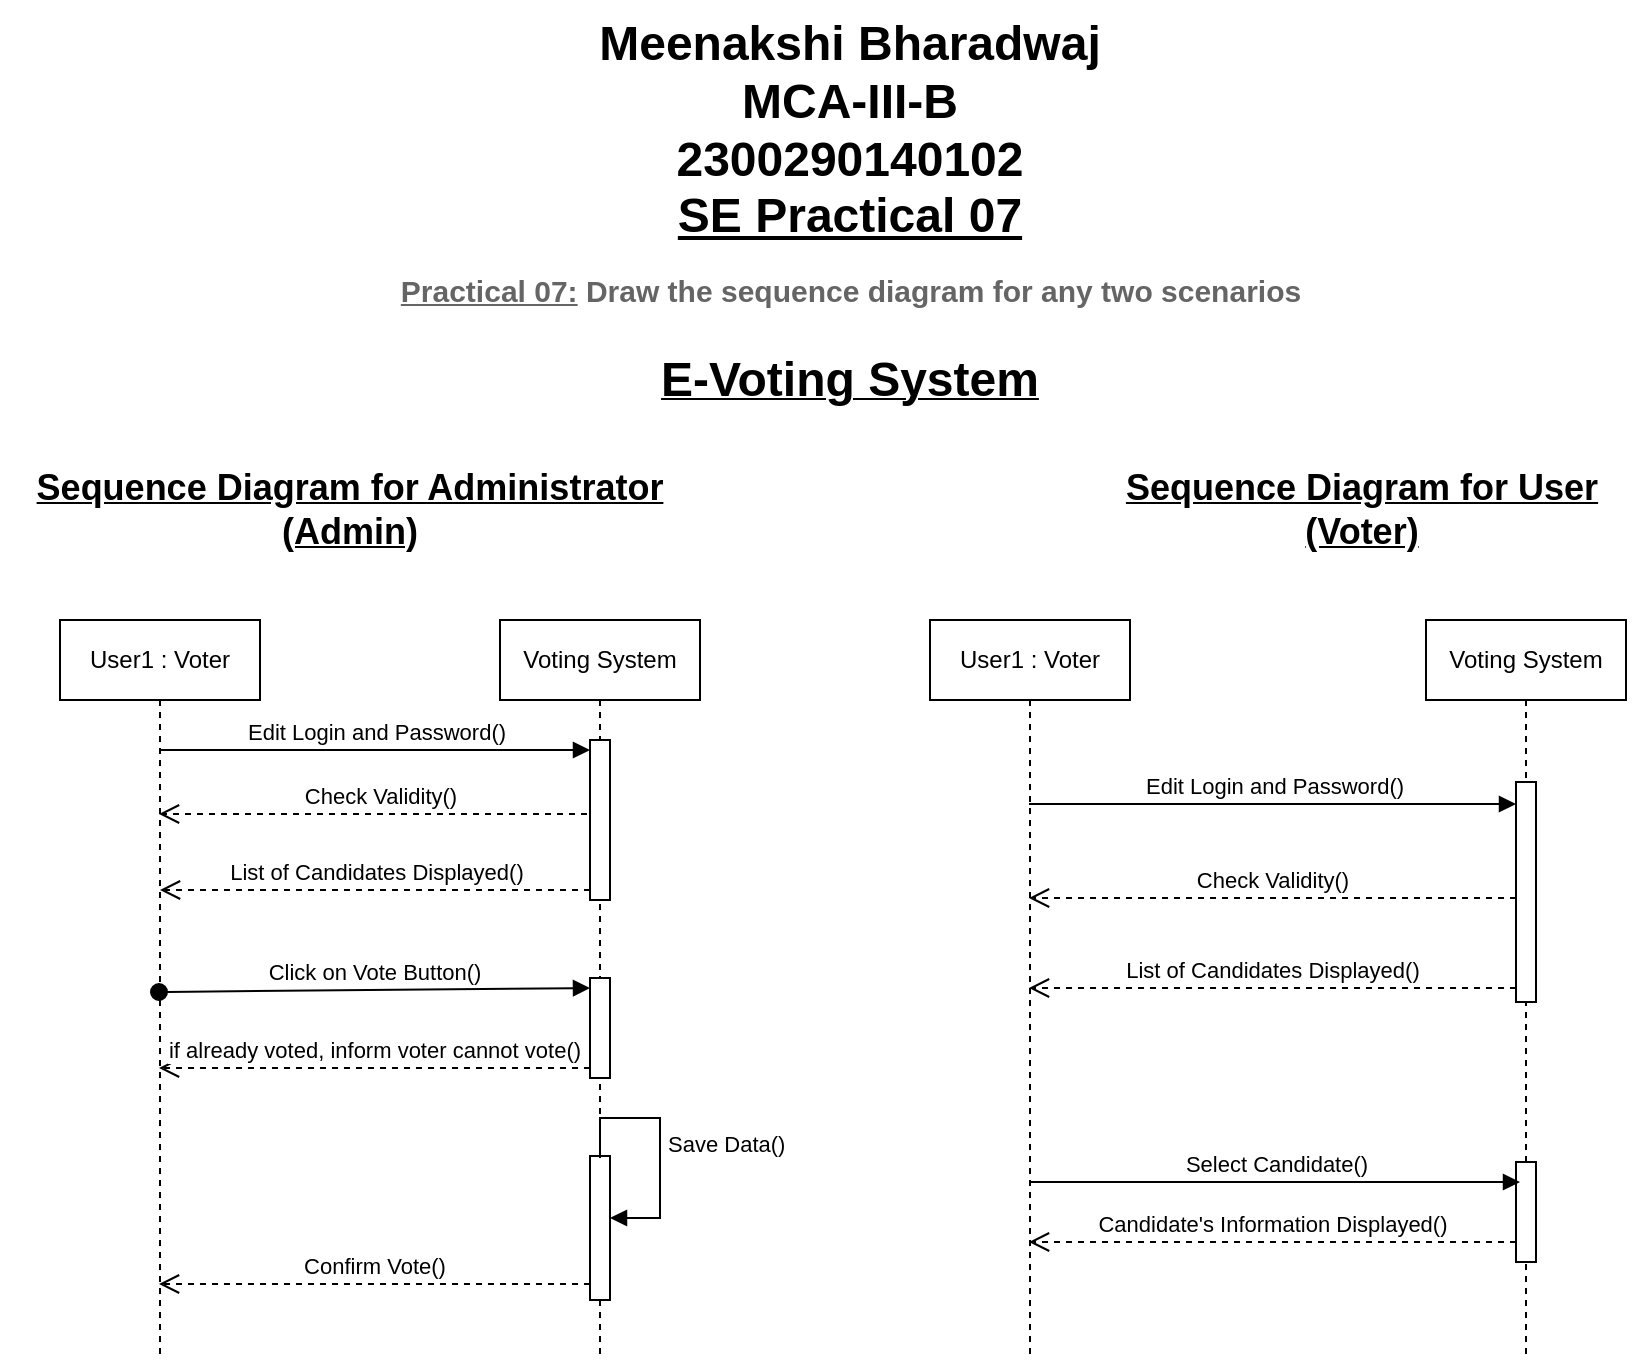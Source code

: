 <mxfile version="24.8.1">
  <diagram name="Page-1" id="UcZs8nigwEiz8f8sDLPM">
    <mxGraphModel dx="1824" dy="422" grid="1" gridSize="10" guides="1" tooltips="1" connect="1" arrows="1" fold="1" page="1" pageScale="1" pageWidth="850" pageHeight="1100" math="0" shadow="0">
      <root>
        <mxCell id="0" />
        <mxCell id="1" parent="0" />
        <mxCell id="XL-E2fBatTasfV7Rm5Hk-4" value="&lt;b&gt;&lt;u&gt;&lt;font style=&quot;font-size: 24px;&quot;&gt;E-Voting System&lt;/font&gt;&lt;/u&gt;&lt;/b&gt;" style="text;html=1;align=center;verticalAlign=middle;whiteSpace=wrap;rounded=0;" vertex="1" parent="1">
          <mxGeometry x="-565" y="164" width="280" height="51" as="geometry" />
        </mxCell>
        <mxCell id="XL-E2fBatTasfV7Rm5Hk-5" value="&lt;font style=&quot;font-size: 24px;&quot;&gt;&lt;b&gt;Meenakshi Bharadwaj&lt;/b&gt;&lt;/font&gt;&lt;div&gt;&lt;font style=&quot;font-size: 24px;&quot;&gt;&lt;b&gt;MCA-III-B&lt;/b&gt;&lt;/font&gt;&lt;/div&gt;&lt;div&gt;&lt;font style=&quot;font-size: 24px;&quot;&gt;&lt;b&gt;2300290140102&lt;/b&gt;&lt;/font&gt;&lt;/div&gt;&lt;div&gt;&lt;font style=&quot;font-size: 24px;&quot;&gt;&lt;b&gt;&lt;u&gt;SE Practical 07&lt;/u&gt;&lt;/b&gt;&lt;/font&gt;&lt;/div&gt;" style="text;html=1;align=center;verticalAlign=middle;whiteSpace=wrap;rounded=0;" vertex="1" parent="1">
          <mxGeometry x="-825" width="800" height="130" as="geometry" />
        </mxCell>
        <mxCell id="XL-E2fBatTasfV7Rm5Hk-6" value="&lt;span style=&quot;color: rgb(101, 101, 101); font-family: &amp;quot;Century Gothic&amp;quot;, Arial, Helvetica, sans-serif; font-size: 15px; font-style: normal; font-variant-ligatures: normal; font-variant-caps: normal; letter-spacing: normal; orphans: 2; text-indent: 0px; text-transform: none; widows: 2; word-spacing: 0px; -webkit-text-stroke-width: 0px; white-space: normal; background-color: rgb(255, 255, 255); text-decoration-thickness: initial; text-decoration-style: initial; text-decoration-color: initial; float: none; display: inline !important;&quot;&gt;&lt;u&gt;Practical 07:&lt;/u&gt; Draw the sequence diagram for any two scenarios&lt;/span&gt;" style="text;whiteSpace=wrap;html=1;align=center;fontStyle=1" vertex="1" parent="1">
          <mxGeometry x="-712" y="130" width="575" height="40" as="geometry" />
        </mxCell>
        <mxCell id="XL-E2fBatTasfV7Rm5Hk-7" value="&lt;font style=&quot;font-size: 18px;&quot;&gt;&lt;b&gt;&lt;u&gt;Sequence Diagram for Administrator&lt;/u&gt;&lt;/b&gt;&lt;/font&gt;&lt;div&gt;&lt;font style=&quot;font-size: 18px;&quot;&gt;&lt;b&gt;&lt;u&gt;(Admin)&lt;/u&gt;&lt;/b&gt;&lt;/font&gt;&lt;/div&gt;" style="text;html=1;align=center;verticalAlign=middle;whiteSpace=wrap;rounded=0;" vertex="1" parent="1">
          <mxGeometry x="-850" y="240" width="350" height="30" as="geometry" />
        </mxCell>
        <mxCell id="XL-E2fBatTasfV7Rm5Hk-8" value="&lt;font style=&quot;font-size: 18px;&quot;&gt;&lt;b&gt;&lt;u&gt;Sequence Diagram for User (Voter)&lt;/u&gt;&lt;/b&gt;&lt;/font&gt;" style="text;html=1;align=center;verticalAlign=middle;whiteSpace=wrap;rounded=0;" vertex="1" parent="1">
          <mxGeometry x="-301" y="240" width="264" height="30" as="geometry" />
        </mxCell>
        <mxCell id="XL-E2fBatTasfV7Rm5Hk-20" value="Edit Login and Password()" style="html=1;verticalAlign=bottom;endArrow=block;curved=0;rounded=0;entryX=0;entryY=0;entryDx=0;entryDy=5;" edge="1" target="XL-E2fBatTasfV7Rm5Hk-19" parent="1" source="XL-E2fBatTasfV7Rm5Hk-25">
          <mxGeometry relative="1" as="geometry">
            <mxPoint x="-720" y="375" as="sourcePoint" />
          </mxGeometry>
        </mxCell>
        <mxCell id="XL-E2fBatTasfV7Rm5Hk-21" value="Check Validity()" style="html=1;verticalAlign=bottom;endArrow=open;dashed=1;endSize=8;curved=0;rounded=0;" edge="1" source="XL-E2fBatTasfV7Rm5Hk-26" parent="1">
          <mxGeometry relative="1" as="geometry">
            <mxPoint x="-770.5" y="407" as="targetPoint" />
            <mxPoint x="-610" y="407" as="sourcePoint" />
            <Array as="points">
              <mxPoint x="-680" y="407" />
            </Array>
          </mxGeometry>
        </mxCell>
        <mxCell id="XL-E2fBatTasfV7Rm5Hk-25" value="User1 : Voter" style="shape=umlLifeline;perimeter=lifelinePerimeter;whiteSpace=wrap;html=1;container=1;dropTarget=0;collapsible=0;recursiveResize=0;outlineConnect=0;portConstraint=eastwest;newEdgeStyle={&quot;curved&quot;:0,&quot;rounded&quot;:0};" vertex="1" parent="1">
          <mxGeometry x="-820" y="310" width="100" height="370" as="geometry" />
        </mxCell>
        <mxCell id="XL-E2fBatTasfV7Rm5Hk-26" value="Voting System" style="shape=umlLifeline;perimeter=lifelinePerimeter;whiteSpace=wrap;html=1;container=1;dropTarget=0;collapsible=0;recursiveResize=0;outlineConnect=0;portConstraint=eastwest;newEdgeStyle={&quot;curved&quot;:0,&quot;rounded&quot;:0};" vertex="1" parent="1">
          <mxGeometry x="-600" y="310" width="100" height="370" as="geometry" />
        </mxCell>
        <mxCell id="XL-E2fBatTasfV7Rm5Hk-24" value="" style="html=1;points=[[0,0,0,0,5],[0,1,0,0,-5],[1,0,0,0,5],[1,1,0,0,-5]];perimeter=orthogonalPerimeter;outlineConnect=0;targetShapes=umlLifeline;portConstraint=eastwest;newEdgeStyle={&quot;curved&quot;:0,&quot;rounded&quot;:0};" vertex="1" parent="XL-E2fBatTasfV7Rm5Hk-26">
          <mxGeometry x="45" y="179" width="10" height="50" as="geometry" />
        </mxCell>
        <mxCell id="XL-E2fBatTasfV7Rm5Hk-19" value="" style="html=1;points=[[0,0,0,0,5],[0,1,0,0,-5],[1,0,0,0,5],[1,1,0,0,-5]];perimeter=orthogonalPerimeter;outlineConnect=0;targetShapes=umlLifeline;portConstraint=eastwest;newEdgeStyle={&quot;curved&quot;:0,&quot;rounded&quot;:0};" vertex="1" parent="XL-E2fBatTasfV7Rm5Hk-26">
          <mxGeometry x="45" y="60" width="10" height="80" as="geometry" />
        </mxCell>
        <mxCell id="XL-E2fBatTasfV7Rm5Hk-22" value="" style="html=1;points=[[0,0,0,0,5],[0,1,0,0,-5],[1,0,0,0,5],[1,1,0,0,-5]];perimeter=orthogonalPerimeter;outlineConnect=0;targetShapes=umlLifeline;portConstraint=eastwest;newEdgeStyle={&quot;curved&quot;:0,&quot;rounded&quot;:0};" vertex="1" parent="XL-E2fBatTasfV7Rm5Hk-26">
          <mxGeometry x="45" y="268" width="10" height="72" as="geometry" />
        </mxCell>
        <mxCell id="XL-E2fBatTasfV7Rm5Hk-23" value="Save Data()" style="html=1;align=left;spacingLeft=2;endArrow=block;rounded=0;edgeStyle=orthogonalEdgeStyle;curved=0;rounded=0;" edge="1" parent="XL-E2fBatTasfV7Rm5Hk-26">
          <mxGeometry relative="1" as="geometry">
            <mxPoint x="50" y="269" as="sourcePoint" />
            <Array as="points">
              <mxPoint x="50" y="249" />
              <mxPoint x="80" y="249" />
              <mxPoint x="80" y="299" />
            </Array>
            <mxPoint x="55" y="299" as="targetPoint" />
          </mxGeometry>
        </mxCell>
        <mxCell id="XL-E2fBatTasfV7Rm5Hk-28" value="Edit Login and Password()" style="html=1;verticalAlign=bottom;endArrow=block;curved=0;rounded=0;entryX=0;entryY=0;entryDx=0;entryDy=5;" edge="1" parent="1">
          <mxGeometry relative="1" as="geometry">
            <mxPoint x="-335.5" y="402" as="sourcePoint" />
            <mxPoint x="-92" y="402" as="targetPoint" />
          </mxGeometry>
        </mxCell>
        <mxCell id="XL-E2fBatTasfV7Rm5Hk-30" value="User1 : Voter" style="shape=umlLifeline;perimeter=lifelinePerimeter;whiteSpace=wrap;html=1;container=1;dropTarget=0;collapsible=0;recursiveResize=0;outlineConnect=0;portConstraint=eastwest;newEdgeStyle={&quot;curved&quot;:0,&quot;rounded&quot;:0};" vertex="1" parent="1">
          <mxGeometry x="-385" y="310" width="100" height="370" as="geometry" />
        </mxCell>
        <mxCell id="XL-E2fBatTasfV7Rm5Hk-31" value="Voting System" style="shape=umlLifeline;perimeter=lifelinePerimeter;whiteSpace=wrap;html=1;container=1;dropTarget=0;collapsible=0;recursiveResize=0;outlineConnect=0;portConstraint=eastwest;newEdgeStyle={&quot;curved&quot;:0,&quot;rounded&quot;:0};" vertex="1" parent="1">
          <mxGeometry x="-137" y="310" width="100" height="370" as="geometry" />
        </mxCell>
        <mxCell id="XL-E2fBatTasfV7Rm5Hk-39" value="" style="html=1;points=[[0,0,0,0,5],[0,1,0,0,-5],[1,0,0,0,5],[1,1,0,0,-5]];perimeter=orthogonalPerimeter;outlineConnect=0;targetShapes=umlLifeline;portConstraint=eastwest;newEdgeStyle={&quot;curved&quot;:0,&quot;rounded&quot;:0};" vertex="1" parent="XL-E2fBatTasfV7Rm5Hk-31">
          <mxGeometry x="45" y="81" width="10" height="110" as="geometry" />
        </mxCell>
        <mxCell id="XL-E2fBatTasfV7Rm5Hk-40" value="" style="html=1;points=[[0,0,0,0,5],[0,1,0,0,-5],[1,0,0,0,5],[1,1,0,0,-5]];perimeter=orthogonalPerimeter;outlineConnect=0;targetShapes=umlLifeline;portConstraint=eastwest;newEdgeStyle={&quot;curved&quot;:0,&quot;rounded&quot;:0};" vertex="1" parent="XL-E2fBatTasfV7Rm5Hk-31">
          <mxGeometry x="45" y="271" width="10" height="50" as="geometry" />
        </mxCell>
        <mxCell id="XL-E2fBatTasfV7Rm5Hk-32" value="List of Candidates Displayed()" style="html=1;verticalAlign=bottom;endArrow=open;dashed=1;endSize=8;curved=0;rounded=0;exitX=0;exitY=1;exitDx=0;exitDy=-5;exitPerimeter=0;" edge="1" parent="1" source="XL-E2fBatTasfV7Rm5Hk-19" target="XL-E2fBatTasfV7Rm5Hk-25">
          <mxGeometry relative="1" as="geometry">
            <mxPoint x="-560" y="440" as="sourcePoint" />
            <mxPoint x="-770.5" y="440" as="targetPoint" />
          </mxGeometry>
        </mxCell>
        <mxCell id="XL-E2fBatTasfV7Rm5Hk-33" value="Click on Vote Button()" style="html=1;verticalAlign=bottom;startArrow=oval;startFill=1;endArrow=block;startSize=8;curved=0;rounded=0;entryX=0;entryY=0;entryDx=0;entryDy=5;entryPerimeter=0;" edge="1" parent="1" target="XL-E2fBatTasfV7Rm5Hk-24">
          <mxGeometry width="60" relative="1" as="geometry">
            <mxPoint x="-770.5" y="496" as="sourcePoint" />
            <mxPoint x="-560" y="490" as="targetPoint" />
          </mxGeometry>
        </mxCell>
        <mxCell id="XL-E2fBatTasfV7Rm5Hk-34" value="if already voted, inform voter cannot vote()" style="html=1;verticalAlign=bottom;endArrow=open;dashed=1;endSize=8;curved=0;rounded=0;exitX=0;exitY=1;exitDx=0;exitDy=-5;exitPerimeter=0;" edge="1" parent="1" source="XL-E2fBatTasfV7Rm5Hk-24">
          <mxGeometry relative="1" as="geometry">
            <mxPoint x="-670" y="529" as="sourcePoint" />
            <mxPoint x="-770.5" y="534" as="targetPoint" />
          </mxGeometry>
        </mxCell>
        <mxCell id="XL-E2fBatTasfV7Rm5Hk-35" value="Confirm Vote()" style="html=1;verticalAlign=bottom;endArrow=open;dashed=1;endSize=8;curved=0;rounded=0;" edge="1" parent="1">
          <mxGeometry relative="1" as="geometry">
            <mxPoint x="-555" y="642" as="sourcePoint" />
            <mxPoint x="-770.5" y="642" as="targetPoint" />
          </mxGeometry>
        </mxCell>
        <mxCell id="XL-E2fBatTasfV7Rm5Hk-37" value="Check Validity()" style="html=1;verticalAlign=bottom;endArrow=open;dashed=1;endSize=8;curved=0;rounded=0;" edge="1" parent="1">
          <mxGeometry relative="1" as="geometry">
            <mxPoint x="-335.5" y="449" as="targetPoint" />
            <mxPoint x="-92" y="449" as="sourcePoint" />
            <Array as="points">
              <mxPoint x="-239.5" y="449" />
            </Array>
          </mxGeometry>
        </mxCell>
        <mxCell id="XL-E2fBatTasfV7Rm5Hk-38" value="List of Candidates Displayed()" style="html=1;verticalAlign=bottom;endArrow=open;dashed=1;endSize=8;curved=0;rounded=0;" edge="1" parent="1">
          <mxGeometry relative="1" as="geometry">
            <mxPoint x="-92" y="494" as="sourcePoint" />
            <mxPoint x="-335.5" y="494" as="targetPoint" />
          </mxGeometry>
        </mxCell>
        <mxCell id="XL-E2fBatTasfV7Rm5Hk-41" value="Select Candidate()" style="html=1;verticalAlign=bottom;endArrow=block;curved=0;rounded=0;" edge="1" parent="1">
          <mxGeometry relative="1" as="geometry">
            <mxPoint x="-335.5" y="591" as="sourcePoint" />
            <mxPoint x="-90" y="591" as="targetPoint" />
          </mxGeometry>
        </mxCell>
        <mxCell id="XL-E2fBatTasfV7Rm5Hk-42" value="Candidate&#39;s Information Displayed()" style="html=1;verticalAlign=bottom;endArrow=open;dashed=1;endSize=8;curved=0;rounded=0;" edge="1" parent="1" source="XL-E2fBatTasfV7Rm5Hk-40">
          <mxGeometry relative="1" as="geometry">
            <mxPoint x="-335.5" y="621" as="targetPoint" />
            <mxPoint x="-100" y="621" as="sourcePoint" />
            <Array as="points">
              <mxPoint x="-229.75" y="621" />
            </Array>
          </mxGeometry>
        </mxCell>
      </root>
    </mxGraphModel>
  </diagram>
</mxfile>
